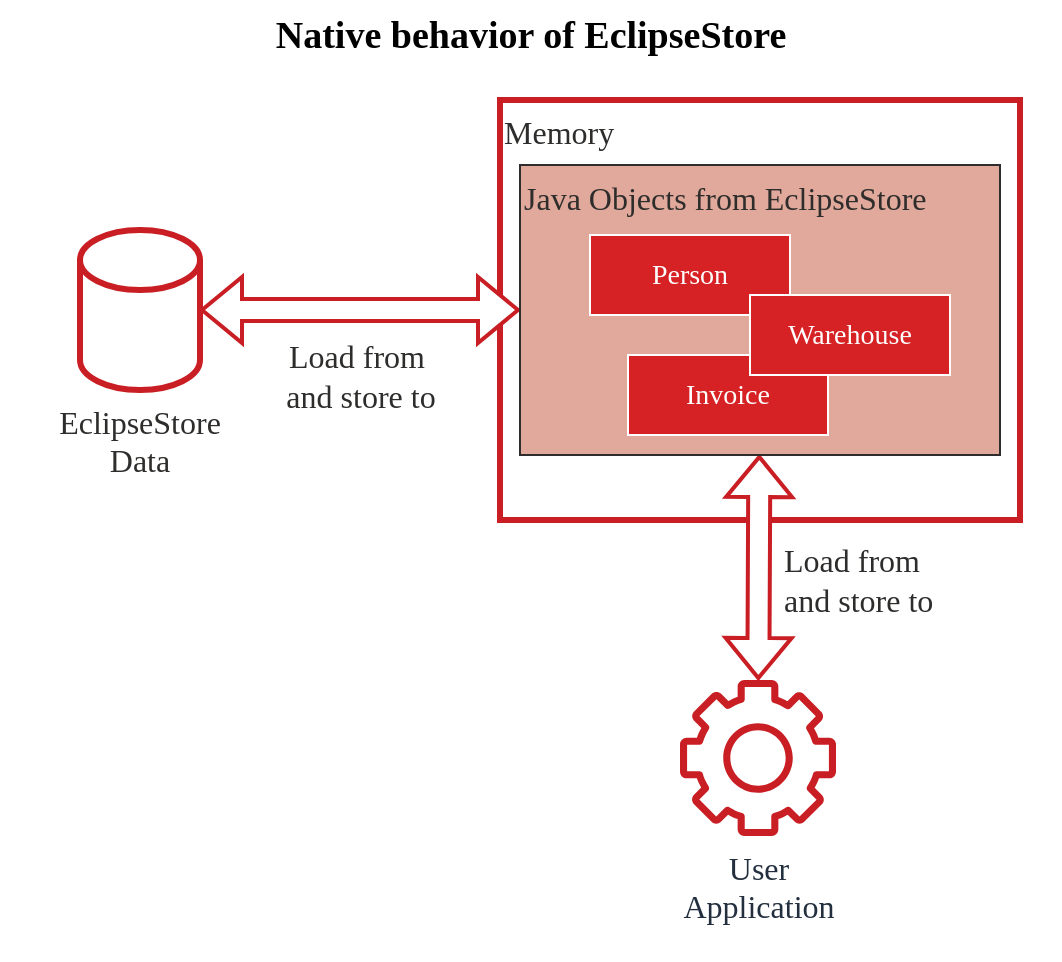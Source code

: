 <mxfile version="22.1.21" type="onedrive" pages="2">
  <diagram id="UlRrQpULreUzdcQN_FeV" name="WorkingCopy_1">
    <mxGraphModel grid="1" page="1" gridSize="10" guides="1" tooltips="1" connect="1" arrows="1" fold="1" pageScale="1" pageWidth="1169" pageHeight="827" math="0" shadow="0">
      <root>
        <mxCell id="0" />
        <mxCell id="1" parent="0" />
        <mxCell id="FnYbUBMxzvooQYOc2Bn5-52" value="" style="group" connectable="0" vertex="1" parent="1">
          <mxGeometry x="260" y="100" width="530" height="480" as="geometry" />
        </mxCell>
        <mxCell id="FnYbUBMxzvooQYOc2Bn5-46" value="Native behavior of EclipseStore" style="verticalLabelPosition=middle;verticalAlign=top;html=1;shape=mxgraph.basic.rect;fillColor2=none;strokeWidth=1;size=20;indent=5;strokeColor=none;align=center;labelPosition=center;fontFamily=Hind;fontSource=https%3A%2F%2Ffonts.googleapis.com%2Fcss%3Ffamily%3DHind;fontSize=19;fontStyle=1" vertex="1" parent="FnYbUBMxzvooQYOc2Bn5-52">
          <mxGeometry width="530" height="480" as="geometry" />
        </mxCell>
        <mxCell id="FnYbUBMxzvooQYOc2Bn5-2" value="&lt;font color=&quot;#2e2d2c&quot;&gt;EclipseStore&lt;br style=&quot;font-size: 16px;&quot;&gt;Data&lt;/font&gt;" style="shape=cylinder3;whiteSpace=wrap;html=1;boundedLbl=1;backgroundOutline=1;size=15;labelPosition=center;verticalLabelPosition=bottom;align=center;verticalAlign=top;fillColor=default;strokeColor=#C91F24;strokeWidth=3;fontFamily=Hind;fontSource=https%3A%2F%2Ffonts.googleapis.com%2Fcss%3Ffamily%3DHind;fontStyle=0;fontSize=16;" vertex="1" parent="FnYbUBMxzvooQYOc2Bn5-52">
          <mxGeometry x="40" y="115" width="60" height="80" as="geometry" />
        </mxCell>
        <mxCell id="FnYbUBMxzvooQYOc2Bn5-3" value="User&lt;br style=&quot;font-size: 16px;&quot;&gt;Application" style="sketch=0;outlineConnect=0;fontColor=#232F3E;gradientColor=none;fillColor=#C91F24;strokeColor=none;dashed=0;verticalLabelPosition=bottom;verticalAlign=top;align=center;html=1;fontSize=16;fontStyle=0;aspect=fixed;pointerEvents=1;shape=mxgraph.aws4.gear;strokeWidth=1;fontFamily=Hind;fontSource=https%3A%2F%2Ffonts.googleapis.com%2Fcss%3Ffamily%3DHind;" vertex="1" parent="FnYbUBMxzvooQYOc2Bn5-52">
          <mxGeometry x="340" y="340" width="78" height="78" as="geometry" />
        </mxCell>
        <mxCell id="FnYbUBMxzvooQYOc2Bn5-4" value="Memory" style="rounded=0;whiteSpace=wrap;html=1;align=left;verticalAlign=top;strokeColor=#C91F24;fillColor=#FFFFFF;strokeWidth=3;fontFamily=Hind;fontSource=https%3A%2F%2Ffonts.googleapis.com%2Fcss%3Ffamily%3DHind;fontSize=16;fontColor=#2E2D2C;" vertex="1" parent="FnYbUBMxzvooQYOc2Bn5-52">
          <mxGeometry x="250" y="50" width="260" height="210" as="geometry" />
        </mxCell>
        <mxCell id="FnYbUBMxzvooQYOc2Bn5-7" value="" style="shape=flexArrow;endArrow=classic;startArrow=classic;html=1;rounded=0;strokeColor=#C91F24;strokeWidth=2;fillColor=default;" edge="1" parent="FnYbUBMxzvooQYOc2Bn5-52" source="FnYbUBMxzvooQYOc2Bn5-3" target="FnYbUBMxzvooQYOc2Bn5-12">
          <mxGeometry width="100" height="100" relative="1" as="geometry">
            <mxPoint x="510" y="370" as="sourcePoint" />
            <mxPoint x="610" y="270" as="targetPoint" />
          </mxGeometry>
        </mxCell>
        <mxCell id="FnYbUBMxzvooQYOc2Bn5-15" value="Load from&lt;br&gt;and store to" style="edgeLabel;html=1;align=left;verticalAlign=middle;resizable=0;points=[];labelPosition=right;verticalLabelPosition=middle;fontSize=16;fontFamily=Hind;fontColor=#2e2d2c;fontSource=https%3A%2F%2Ffonts.googleapis.com%2Fcss%3Ffamily%3DHind;" connectable="0" vertex="1" parent="FnYbUBMxzvooQYOc2Bn5-7">
          <mxGeometry x="0.072" y="-5" relative="1" as="geometry">
            <mxPoint x="6" y="10" as="offset" />
          </mxGeometry>
        </mxCell>
        <mxCell id="FnYbUBMxzvooQYOc2Bn5-40" value="" style="shape=flexArrow;endArrow=classic;startArrow=classic;html=1;rounded=0;strokeColor=#C91F24;strokeWidth=2;fillColor=default;" edge="1" parent="FnYbUBMxzvooQYOc2Bn5-52" source="FnYbUBMxzvooQYOc2Bn5-2" target="FnYbUBMxzvooQYOc2Bn5-12">
          <mxGeometry width="100" height="100" relative="1" as="geometry">
            <mxPoint x="160" y="392" as="sourcePoint" />
            <mxPoint x="161" y="280" as="targetPoint" />
          </mxGeometry>
        </mxCell>
        <mxCell id="FnYbUBMxzvooQYOc2Bn5-41" value="Load from&amp;nbsp;&lt;br&gt;and store to" style="edgeLabel;html=1;align=center;verticalAlign=middle;resizable=0;points=[];labelPosition=right;verticalLabelPosition=middle;fontSize=16;fontFamily=Hind;fontColor=#2e2d2c;fontSource=https%3A%2F%2Ffonts.googleapis.com%2Fcss%3Ffamily%3DHind;" connectable="0" vertex="1" parent="FnYbUBMxzvooQYOc2Bn5-40">
          <mxGeometry x="0.072" y="-5" relative="1" as="geometry">
            <mxPoint x="-6" y="28" as="offset" />
          </mxGeometry>
        </mxCell>
        <mxCell id="FnYbUBMxzvooQYOc2Bn5-12" value="Java Objects from EclipseStore" style="rounded=0;whiteSpace=wrap;html=1;verticalAlign=top;align=left;fontFamily=Hind;fontSource=https%3A%2F%2Ffonts.googleapis.com%2Fcss%3Ffamily%3DHind;fontSize=16;fillColor=#e0a99b;strokeColor=#2E2D2C;fontColor=#2E2D2C;" vertex="1" parent="FnYbUBMxzvooQYOc2Bn5-52">
          <mxGeometry x="260" y="82.5" width="240" height="145" as="geometry" />
        </mxCell>
        <mxCell id="FnYbUBMxzvooQYOc2Bn5-9" value="Person" style="rounded=0;whiteSpace=wrap;html=1;fontFamily=Hind;fontSource=https%3A%2F%2Ffonts.googleapis.com%2Fcss%3Ffamily%3DHind;fontSize=14;fontStyle=0;fillColor=#D62125;strokeColor=#FFFFFF;fontColor=#FFFFFF;" vertex="1" parent="FnYbUBMxzvooQYOc2Bn5-52">
          <mxGeometry x="295" y="117.5" width="100" height="40" as="geometry" />
        </mxCell>
        <mxCell id="FnYbUBMxzvooQYOc2Bn5-10" value="Invoice" style="rounded=0;whiteSpace=wrap;html=1;fillColor=#D62125;strokeColor=#FFFFFF;fontColor=#FFFFFF;fontSize=14;fontFamily=Hind;fontStyle=0;fontSource=https%3A%2F%2Ffonts.googleapis.com%2Fcss%3Ffamily%3DHind;" vertex="1" parent="FnYbUBMxzvooQYOc2Bn5-52">
          <mxGeometry x="314" y="177.5" width="100" height="40" as="geometry" />
        </mxCell>
        <mxCell id="FnYbUBMxzvooQYOc2Bn5-11" value="Warehouse" style="rounded=0;whiteSpace=wrap;html=1;fontStyle=0;fillColor=#D62125;strokeColor=#FFFFFF;fontColor=#FFFFFF;fontSize=14;fontFamily=Hind;align=center;verticalAlign=middle;fontSource=https%3A%2F%2Ffonts.googleapis.com%2Fcss%3Ffamily%3DHind;" vertex="1" parent="FnYbUBMxzvooQYOc2Bn5-52">
          <mxGeometry x="375" y="147.5" width="100" height="40" as="geometry" />
        </mxCell>
      </root>
    </mxGraphModel>
  </diagram>
  <diagram id="vZN2UxmzrtWLKGK8jTI0" name="WorkingCopy_2">
    <mxGraphModel grid="1" page="1" gridSize="10" guides="1" tooltips="1" connect="1" arrows="1" fold="1" pageScale="1" pageWidth="1169" pageHeight="827" math="0" shadow="0">
      <root>
        <mxCell id="0" />
        <mxCell id="1" parent="0" />
        <mxCell id="VEDfhaYqv4NR0ornbtcV-1" value="" style="group" connectable="0" vertex="1" parent="1">
          <mxGeometry x="140" y="520" width="920" height="480" as="geometry" />
        </mxCell>
        <mxCell id="VEDfhaYqv4NR0ornbtcV-2" value="Behavior of EclipseStore with Spring-Data-Eclipse-Store" style="verticalLabelPosition=middle;verticalAlign=top;html=1;shape=mxgraph.basic.rect;fillColor2=none;strokeWidth=1;size=20;indent=5;strokeColor=none;labelPosition=center;align=center;fontFamily=Hind;fontSource=https%3A%2F%2Ffonts.googleapis.com%2Fcss%3Ffamily%3DHind;fontSize=19;fontStyle=1" vertex="1" parent="VEDfhaYqv4NR0ornbtcV-1">
          <mxGeometry width="920" height="480" as="geometry" />
        </mxCell>
        <mxCell id="VEDfhaYqv4NR0ornbtcV-3" value="&lt;font color=&quot;#2e2d2c&quot;&gt;EclipseStore&lt;br style=&quot;font-size: 16px;&quot;&gt;Data&lt;/font&gt;" style="shape=cylinder3;whiteSpace=wrap;html=1;boundedLbl=1;backgroundOutline=1;size=15;labelPosition=center;verticalLabelPosition=bottom;align=center;verticalAlign=top;fillColor=default;strokeColor=#C91F24;strokeWidth=3;fontFamily=Hind;fontSource=https%3A%2F%2Ffonts.googleapis.com%2Fcss%3Ffamily%3DHind;fontStyle=0;fontSize=16;" vertex="1" parent="VEDfhaYqv4NR0ornbtcV-1">
          <mxGeometry x="20" y="125" width="60" height="80" as="geometry" />
        </mxCell>
        <mxCell id="VEDfhaYqv4NR0ornbtcV-4" value="User&lt;br style=&quot;font-size: 16px;&quot;&gt;Application" style="sketch=0;outlineConnect=0;fontColor=#232F3E;gradientColor=none;fillColor=#C91F24;strokeColor=none;dashed=0;verticalLabelPosition=bottom;verticalAlign=top;align=center;html=1;fontSize=16;fontStyle=0;aspect=fixed;pointerEvents=1;shape=mxgraph.aws4.gear;strokeWidth=1;fontFamily=Hind;fontSource=https%3A%2F%2Ffonts.googleapis.com%2Fcss%3Ffamily%3DHind;" vertex="1" parent="VEDfhaYqv4NR0ornbtcV-1">
          <mxGeometry x="321" y="350" width="78" height="78" as="geometry" />
        </mxCell>
        <mxCell id="VEDfhaYqv4NR0ornbtcV-5" value="Memory" style="rounded=0;whiteSpace=wrap;html=1;align=left;verticalAlign=top;strokeColor=#C91F24;fillColor=default;strokeWidth=3;fontFamily=Hind;fontSource=https%3A%2F%2Ffonts.googleapis.com%2Fcss%3Ffamily%3DHind;fontSize=16;fontColor=#2E2D2C;" vertex="1" parent="VEDfhaYqv4NR0ornbtcV-1">
          <mxGeometry x="230" y="50" width="680" height="220" as="geometry" />
        </mxCell>
        <mxCell id="VEDfhaYqv4NR0ornbtcV-6" value="" style="shape=flexArrow;endArrow=classic;startArrow=classic;html=1;rounded=0;strokeColor=#C91F24;strokeWidth=2;fillColor=default;" edge="1" parent="VEDfhaYqv4NR0ornbtcV-1" source="VEDfhaYqv4NR0ornbtcV-4" target="VEDfhaYqv4NR0ornbtcV-16">
          <mxGeometry width="100" height="100" relative="1" as="geometry">
            <mxPoint x="490" y="380" as="sourcePoint" />
            <mxPoint x="590" y="280" as="targetPoint" />
            <Array as="points">
              <mxPoint x="760" y="390" />
            </Array>
          </mxGeometry>
        </mxCell>
        <mxCell id="VEDfhaYqv4NR0ornbtcV-7" value="Load from&lt;br&gt;and store to" style="edgeLabel;html=1;align=center;verticalAlign=middle;resizable=0;points=[];labelPosition=right;verticalLabelPosition=middle;fontSize=16;fontFamily=Hind;fontColor=#2e2d2c;fontSource=https%3A%2F%2Ffonts.googleapis.com%2Fcss%3Ffamily%3DHind;labelBackgroundColor=default;" connectable="0" vertex="1" parent="VEDfhaYqv4NR0ornbtcV-6">
          <mxGeometry x="0.072" y="-5" relative="1" as="geometry">
            <mxPoint x="26" y="-35" as="offset" />
          </mxGeometry>
        </mxCell>
        <mxCell id="VEDfhaYqv4NR0ornbtcV-8" value="" style="shape=flexArrow;endArrow=classic;startArrow=classic;html=1;rounded=0;strokeColor=#C91F24;strokeWidth=2;fillColor=default;" edge="1" parent="VEDfhaYqv4NR0ornbtcV-1" source="VEDfhaYqv4NR0ornbtcV-3" target="VEDfhaYqv4NR0ornbtcV-10">
          <mxGeometry width="100" height="100" relative="1" as="geometry">
            <mxPoint x="90" y="-265" as="sourcePoint" />
            <mxPoint x="250" y="-265" as="targetPoint" />
          </mxGeometry>
        </mxCell>
        <mxCell id="VEDfhaYqv4NR0ornbtcV-9" value="Load from&amp;nbsp;&lt;br&gt;and store to" style="edgeLabel;html=1;align=center;verticalAlign=middle;resizable=0;points=[];labelPosition=right;verticalLabelPosition=middle;fontSize=16;fontFamily=Hind;fontColor=#2e2d2c;fontSource=https%3A%2F%2Ffonts.googleapis.com%2Fcss%3Ffamily%3DHind;" connectable="0" vertex="1" parent="VEDfhaYqv4NR0ornbtcV-8">
          <mxGeometry x="0.072" y="-5" relative="1" as="geometry">
            <mxPoint x="-6" y="28" as="offset" />
          </mxGeometry>
        </mxCell>
        <mxCell id="VEDfhaYqv4NR0ornbtcV-10" value="Data from EclipseStore" style="rounded=0;whiteSpace=wrap;html=1;verticalAlign=top;align=left;fontFamily=Hind;fontSource=https%3A%2F%2Ffonts.googleapis.com%2Fcss%3Ffamily%3DHind;fontSize=16;fillColor=#e0a99b;strokeColor=#2E2D2C;fontColor=#2E2D2C;" vertex="1" parent="VEDfhaYqv4NR0ornbtcV-1">
          <mxGeometry x="240" y="92.5" width="240" height="145" as="geometry" />
        </mxCell>
        <mxCell id="VEDfhaYqv4NR0ornbtcV-11" value="Person" style="rounded=0;whiteSpace=wrap;html=1;fillColor=#D62125;fontColor=#FFFFFF;strokeColor=#FFFFFF;fontSize=14;fontFamily=Hind;fontStyle=0;fontSource=https%3A%2F%2Ffonts.googleapis.com%2Fcss%3Ffamily%3DHind;" vertex="1" parent="VEDfhaYqv4NR0ornbtcV-1">
          <mxGeometry x="275" y="127.5" width="100" height="40" as="geometry" />
        </mxCell>
        <mxCell id="VEDfhaYqv4NR0ornbtcV-12" value="Invoice" style="rounded=0;whiteSpace=wrap;html=1;fillColor=#D62125;strokeColor=#FFFFFF;fontColor=#FFFFFF;fontSize=14;fontFamily=Hind;fontStyle=0;fontSource=https%3A%2F%2Ffonts.googleapis.com%2Fcss%3Ffamily%3DHind;" vertex="1" parent="VEDfhaYqv4NR0ornbtcV-1">
          <mxGeometry x="294" y="187.5" width="100" height="40" as="geometry" />
        </mxCell>
        <mxCell id="VEDfhaYqv4NR0ornbtcV-13" value="Warehouse" style="rounded=0;whiteSpace=wrap;html=1;fontStyle=0;fillColor=#D62125;strokeColor=#FFFFFF;fontColor=#FFFFFF;fontFamily=Hind;fontSource=https%3A%2F%2Ffonts.googleapis.com%2Fcss%3Ffamily%3DHind;fontSize=14;" vertex="1" parent="VEDfhaYqv4NR0ornbtcV-1">
          <mxGeometry x="355" y="157.5" width="100" height="40" as="geometry" />
        </mxCell>
        <mxCell id="VEDfhaYqv4NR0ornbtcV-14" value="" style="rounded=0;whiteSpace=wrap;html=1;verticalAlign=top;align=left;fontFamily=Hind;fontSource=https%3A%2F%2Ffonts.googleapis.com%2Fcss%3Ffamily%3DHind;fontSize=16;fillColor=#e0a99b;strokeColor=#2E2D2C;fontColor=#2E2D2C;" vertex="1" parent="VEDfhaYqv4NR0ornbtcV-1">
          <mxGeometry x="660" y="75" width="240" height="145" as="geometry" />
        </mxCell>
        <mxCell id="VEDfhaYqv4NR0ornbtcV-15" value="" style="rounded=0;whiteSpace=wrap;html=1;verticalAlign=top;align=left;fontFamily=Hind;fontSource=https%3A%2F%2Ffonts.googleapis.com%2Fcss%3Ffamily%3DHind;fontSize=16;fillColor=#e0a99b;strokeColor=#2E2D2C;fontColor=#2E2D2C;" vertex="1" parent="VEDfhaYqv4NR0ornbtcV-1">
          <mxGeometry x="650" y="82.5" width="240" height="145" as="geometry" />
        </mxCell>
        <mxCell id="VEDfhaYqv4NR0ornbtcV-16" value="&lt;b&gt;Working Copy&lt;/b&gt; of Data" style="rounded=0;whiteSpace=wrap;html=1;verticalAlign=top;align=left;fontFamily=Hind;fontSource=https%3A%2F%2Ffonts.googleapis.com%2Fcss%3Ffamily%3DHind;fontSize=16;fillColor=#e0a99b;strokeColor=#2E2D2C;fontColor=#2E2D2C;" vertex="1" parent="VEDfhaYqv4NR0ornbtcV-1">
          <mxGeometry x="640" y="92.5" width="240" height="145" as="geometry" />
        </mxCell>
        <mxCell id="VEDfhaYqv4NR0ornbtcV-17" value="" style="shape=flexArrow;endArrow=classic;html=1;rounded=0;strokeColor=#C91F24;strokeWidth=2;fontSize=16;fillColor=default;exitX=1;exitY=0.25;exitDx=0;exitDy=0;entryX=0;entryY=0.25;entryDx=0;entryDy=0;" edge="1" parent="VEDfhaYqv4NR0ornbtcV-1" source="VEDfhaYqv4NR0ornbtcV-10" target="VEDfhaYqv4NR0ornbtcV-16">
          <mxGeometry width="50" height="50" relative="1" as="geometry">
            <mxPoint x="369" y="360" as="sourcePoint" />
            <mxPoint x="370" y="248" as="targetPoint" />
          </mxGeometry>
        </mxCell>
        <mxCell id="VEDfhaYqv4NR0ornbtcV-18" value="Load data&lt;br&gt;and create&amp;nbsp;&lt;br&gt;working copy" style="edgeLabel;html=1;align=center;verticalAlign=top;resizable=0;points=[];labelPosition=center;verticalLabelPosition=bottom;fontFamily=Hind;fontSource=https%3A%2F%2Ffonts.googleapis.com%2Fcss%3Ffamily%3DHind;fontSize=16;fontColor=#2e2d2c;labelBackgroundColor=none;" connectable="0" vertex="1" parent="VEDfhaYqv4NR0ornbtcV-17">
          <mxGeometry x="0.06" y="1" relative="1" as="geometry">
            <mxPoint x="-5" y="-78" as="offset" />
          </mxGeometry>
        </mxCell>
        <mxCell id="VEDfhaYqv4NR0ornbtcV-19" value="" style="shape=flexArrow;endArrow=classic;html=1;rounded=0;strokeColor=#C91F24;strokeWidth=2;fontSize=16;fillColor=default;exitX=0;exitY=0.75;exitDx=0;exitDy=0;entryX=1;entryY=0.75;entryDx=0;entryDy=0;" edge="1" parent="VEDfhaYqv4NR0ornbtcV-1" source="VEDfhaYqv4NR0ornbtcV-16" target="VEDfhaYqv4NR0ornbtcV-10">
          <mxGeometry width="50" height="50" relative="1" as="geometry">
            <mxPoint x="490" y="139" as="sourcePoint" />
            <mxPoint x="650" y="139" as="targetPoint" />
          </mxGeometry>
        </mxCell>
        <mxCell id="VEDfhaYqv4NR0ornbtcV-20" value="Store data&lt;br&gt;back to &lt;br&gt;original data" style="edgeLabel;html=1;align=center;verticalAlign=top;resizable=0;points=[];labelPosition=center;verticalLabelPosition=bottom;fontFamily=Hind;fontSource=https%3A%2F%2Ffonts.googleapis.com%2Fcss%3Ffamily%3DHind;fontSize=16;fontColor=#2e2d2c;labelBackgroundColor=none;" connectable="0" vertex="1" parent="VEDfhaYqv4NR0ornbtcV-19">
          <mxGeometry x="0.06" y="1" relative="1" as="geometry">
            <mxPoint x="5" y="5" as="offset" />
          </mxGeometry>
        </mxCell>
        <mxCell id="VEDfhaYqv4NR0ornbtcV-21" value="Person" style="rounded=0;whiteSpace=wrap;html=1;fillColor=#D62125;fontColor=#FFFFFF;strokeColor=#FFFFFF;fontSize=14;fontFamily=Hind;fontStyle=0;fontSource=https%3A%2F%2Ffonts.googleapis.com%2Fcss%3Ffamily%3DHind;" vertex="1" parent="VEDfhaYqv4NR0ornbtcV-1">
          <mxGeometry x="675" y="127.5" width="100" height="40" as="geometry" />
        </mxCell>
        <mxCell id="VEDfhaYqv4NR0ornbtcV-22" value="Invoice" style="rounded=0;whiteSpace=wrap;html=1;fillColor=#D62125;strokeColor=#FFFFFF;fontColor=#FFFFFF;fontSize=14;fontFamily=Hind;fontStyle=0;fontSource=https%3A%2F%2Ffonts.googleapis.com%2Fcss%3Ffamily%3DHind;" vertex="1" parent="VEDfhaYqv4NR0ornbtcV-1">
          <mxGeometry x="694" y="187.5" width="100" height="40" as="geometry" />
        </mxCell>
        <mxCell id="VEDfhaYqv4NR0ornbtcV-23" value="Warehouse" style="rounded=0;whiteSpace=wrap;html=1;fontStyle=0;fillColor=#D62125;strokeColor=#FFFFFF;fontColor=#FFFFFF;fontSize=14;fontFamily=Hind;fontSource=https%3A%2F%2Ffonts.googleapis.com%2Fcss%3Ffamily%3DHind;" vertex="1" parent="VEDfhaYqv4NR0ornbtcV-1">
          <mxGeometry x="755" y="157.5" width="100" height="40" as="geometry" />
        </mxCell>
      </root>
    </mxGraphModel>
  </diagram>
</mxfile>
